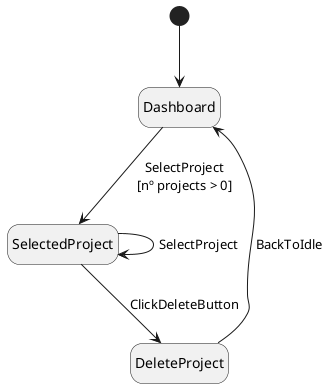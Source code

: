 @startuml
hide empty description

[*] --> Dashboard

Dashboard --> SelectedProject : SelectProject\n[nº projects > 0]

SelectedProject --> SelectedProject : SelectProject
SelectedProject --> DeleteProject : ClickDeleteButton

DeleteProject --> Dashboard : BackToIdle

@enduml
